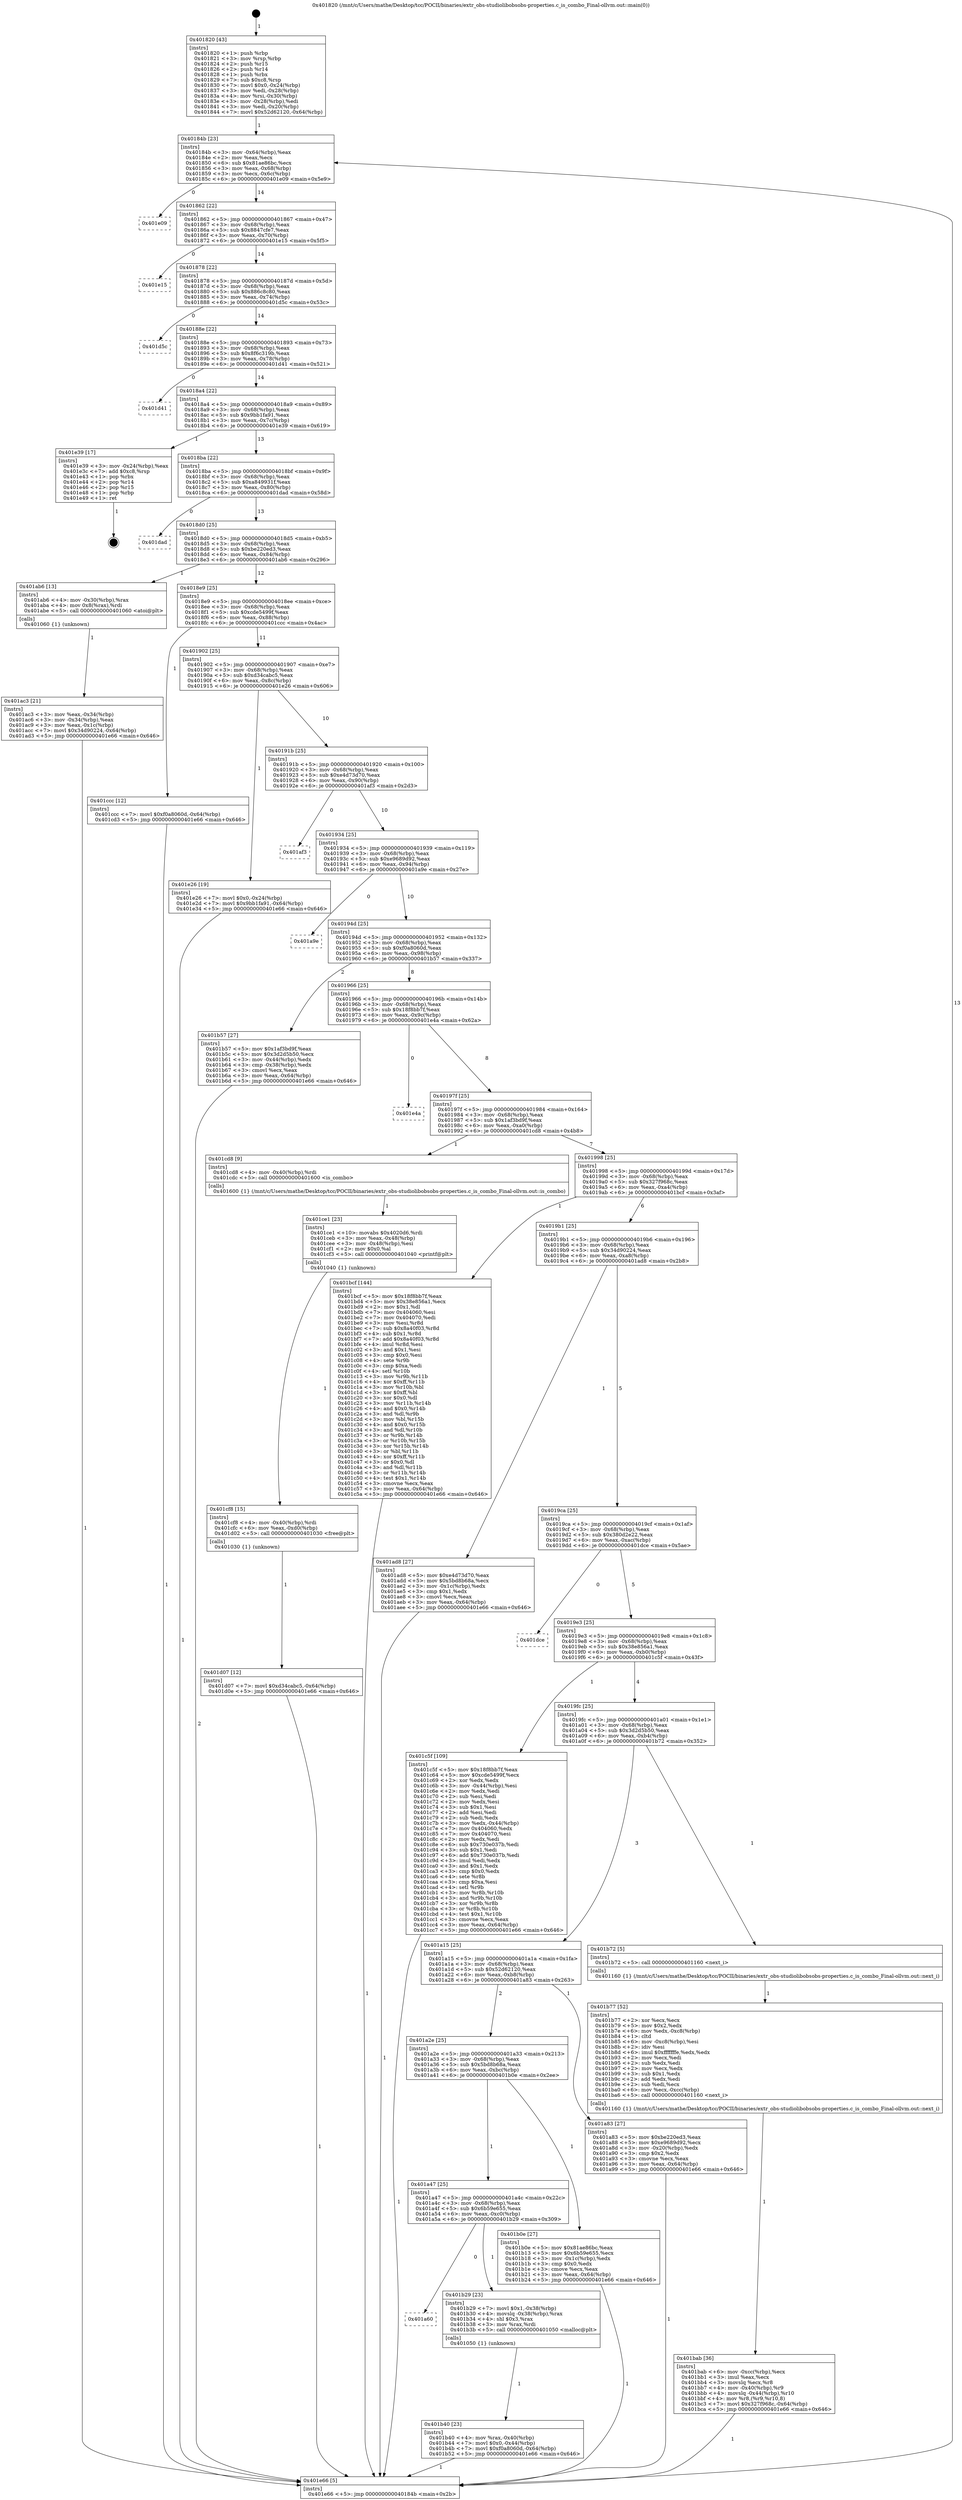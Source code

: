 digraph "0x401820" {
  label = "0x401820 (/mnt/c/Users/mathe/Desktop/tcc/POCII/binaries/extr_obs-studiolibobsobs-properties.c_is_combo_Final-ollvm.out::main(0))"
  labelloc = "t"
  node[shape=record]

  Entry [label="",width=0.3,height=0.3,shape=circle,fillcolor=black,style=filled]
  "0x40184b" [label="{
     0x40184b [23]\l
     | [instrs]\l
     &nbsp;&nbsp;0x40184b \<+3\>: mov -0x64(%rbp),%eax\l
     &nbsp;&nbsp;0x40184e \<+2\>: mov %eax,%ecx\l
     &nbsp;&nbsp;0x401850 \<+6\>: sub $0x81ae86bc,%ecx\l
     &nbsp;&nbsp;0x401856 \<+3\>: mov %eax,-0x68(%rbp)\l
     &nbsp;&nbsp;0x401859 \<+3\>: mov %ecx,-0x6c(%rbp)\l
     &nbsp;&nbsp;0x40185c \<+6\>: je 0000000000401e09 \<main+0x5e9\>\l
  }"]
  "0x401e09" [label="{
     0x401e09\l
  }", style=dashed]
  "0x401862" [label="{
     0x401862 [22]\l
     | [instrs]\l
     &nbsp;&nbsp;0x401862 \<+5\>: jmp 0000000000401867 \<main+0x47\>\l
     &nbsp;&nbsp;0x401867 \<+3\>: mov -0x68(%rbp),%eax\l
     &nbsp;&nbsp;0x40186a \<+5\>: sub $0x8847cfe7,%eax\l
     &nbsp;&nbsp;0x40186f \<+3\>: mov %eax,-0x70(%rbp)\l
     &nbsp;&nbsp;0x401872 \<+6\>: je 0000000000401e15 \<main+0x5f5\>\l
  }"]
  Exit [label="",width=0.3,height=0.3,shape=circle,fillcolor=black,style=filled,peripheries=2]
  "0x401e15" [label="{
     0x401e15\l
  }", style=dashed]
  "0x401878" [label="{
     0x401878 [22]\l
     | [instrs]\l
     &nbsp;&nbsp;0x401878 \<+5\>: jmp 000000000040187d \<main+0x5d\>\l
     &nbsp;&nbsp;0x40187d \<+3\>: mov -0x68(%rbp),%eax\l
     &nbsp;&nbsp;0x401880 \<+5\>: sub $0x886c8c80,%eax\l
     &nbsp;&nbsp;0x401885 \<+3\>: mov %eax,-0x74(%rbp)\l
     &nbsp;&nbsp;0x401888 \<+6\>: je 0000000000401d5c \<main+0x53c\>\l
  }"]
  "0x401d07" [label="{
     0x401d07 [12]\l
     | [instrs]\l
     &nbsp;&nbsp;0x401d07 \<+7\>: movl $0xd34cabc5,-0x64(%rbp)\l
     &nbsp;&nbsp;0x401d0e \<+5\>: jmp 0000000000401e66 \<main+0x646\>\l
  }"]
  "0x401d5c" [label="{
     0x401d5c\l
  }", style=dashed]
  "0x40188e" [label="{
     0x40188e [22]\l
     | [instrs]\l
     &nbsp;&nbsp;0x40188e \<+5\>: jmp 0000000000401893 \<main+0x73\>\l
     &nbsp;&nbsp;0x401893 \<+3\>: mov -0x68(%rbp),%eax\l
     &nbsp;&nbsp;0x401896 \<+5\>: sub $0x8f6c319b,%eax\l
     &nbsp;&nbsp;0x40189b \<+3\>: mov %eax,-0x78(%rbp)\l
     &nbsp;&nbsp;0x40189e \<+6\>: je 0000000000401d41 \<main+0x521\>\l
  }"]
  "0x401cf8" [label="{
     0x401cf8 [15]\l
     | [instrs]\l
     &nbsp;&nbsp;0x401cf8 \<+4\>: mov -0x40(%rbp),%rdi\l
     &nbsp;&nbsp;0x401cfc \<+6\>: mov %eax,-0xd0(%rbp)\l
     &nbsp;&nbsp;0x401d02 \<+5\>: call 0000000000401030 \<free@plt\>\l
     | [calls]\l
     &nbsp;&nbsp;0x401030 \{1\} (unknown)\l
  }"]
  "0x401d41" [label="{
     0x401d41\l
  }", style=dashed]
  "0x4018a4" [label="{
     0x4018a4 [22]\l
     | [instrs]\l
     &nbsp;&nbsp;0x4018a4 \<+5\>: jmp 00000000004018a9 \<main+0x89\>\l
     &nbsp;&nbsp;0x4018a9 \<+3\>: mov -0x68(%rbp),%eax\l
     &nbsp;&nbsp;0x4018ac \<+5\>: sub $0x9bb1fa91,%eax\l
     &nbsp;&nbsp;0x4018b1 \<+3\>: mov %eax,-0x7c(%rbp)\l
     &nbsp;&nbsp;0x4018b4 \<+6\>: je 0000000000401e39 \<main+0x619\>\l
  }"]
  "0x401ce1" [label="{
     0x401ce1 [23]\l
     | [instrs]\l
     &nbsp;&nbsp;0x401ce1 \<+10\>: movabs $0x4020d6,%rdi\l
     &nbsp;&nbsp;0x401ceb \<+3\>: mov %eax,-0x48(%rbp)\l
     &nbsp;&nbsp;0x401cee \<+3\>: mov -0x48(%rbp),%esi\l
     &nbsp;&nbsp;0x401cf1 \<+2\>: mov $0x0,%al\l
     &nbsp;&nbsp;0x401cf3 \<+5\>: call 0000000000401040 \<printf@plt\>\l
     | [calls]\l
     &nbsp;&nbsp;0x401040 \{1\} (unknown)\l
  }"]
  "0x401e39" [label="{
     0x401e39 [17]\l
     | [instrs]\l
     &nbsp;&nbsp;0x401e39 \<+3\>: mov -0x24(%rbp),%eax\l
     &nbsp;&nbsp;0x401e3c \<+7\>: add $0xc8,%rsp\l
     &nbsp;&nbsp;0x401e43 \<+1\>: pop %rbx\l
     &nbsp;&nbsp;0x401e44 \<+2\>: pop %r14\l
     &nbsp;&nbsp;0x401e46 \<+2\>: pop %r15\l
     &nbsp;&nbsp;0x401e48 \<+1\>: pop %rbp\l
     &nbsp;&nbsp;0x401e49 \<+1\>: ret\l
  }"]
  "0x4018ba" [label="{
     0x4018ba [22]\l
     | [instrs]\l
     &nbsp;&nbsp;0x4018ba \<+5\>: jmp 00000000004018bf \<main+0x9f\>\l
     &nbsp;&nbsp;0x4018bf \<+3\>: mov -0x68(%rbp),%eax\l
     &nbsp;&nbsp;0x4018c2 \<+5\>: sub $0xa849931f,%eax\l
     &nbsp;&nbsp;0x4018c7 \<+3\>: mov %eax,-0x80(%rbp)\l
     &nbsp;&nbsp;0x4018ca \<+6\>: je 0000000000401dad \<main+0x58d\>\l
  }"]
  "0x401bab" [label="{
     0x401bab [36]\l
     | [instrs]\l
     &nbsp;&nbsp;0x401bab \<+6\>: mov -0xcc(%rbp),%ecx\l
     &nbsp;&nbsp;0x401bb1 \<+3\>: imul %eax,%ecx\l
     &nbsp;&nbsp;0x401bb4 \<+3\>: movslq %ecx,%r8\l
     &nbsp;&nbsp;0x401bb7 \<+4\>: mov -0x40(%rbp),%r9\l
     &nbsp;&nbsp;0x401bbb \<+4\>: movslq -0x44(%rbp),%r10\l
     &nbsp;&nbsp;0x401bbf \<+4\>: mov %r8,(%r9,%r10,8)\l
     &nbsp;&nbsp;0x401bc3 \<+7\>: movl $0x327f968c,-0x64(%rbp)\l
     &nbsp;&nbsp;0x401bca \<+5\>: jmp 0000000000401e66 \<main+0x646\>\l
  }"]
  "0x401dad" [label="{
     0x401dad\l
  }", style=dashed]
  "0x4018d0" [label="{
     0x4018d0 [25]\l
     | [instrs]\l
     &nbsp;&nbsp;0x4018d0 \<+5\>: jmp 00000000004018d5 \<main+0xb5\>\l
     &nbsp;&nbsp;0x4018d5 \<+3\>: mov -0x68(%rbp),%eax\l
     &nbsp;&nbsp;0x4018d8 \<+5\>: sub $0xbe220ed3,%eax\l
     &nbsp;&nbsp;0x4018dd \<+6\>: mov %eax,-0x84(%rbp)\l
     &nbsp;&nbsp;0x4018e3 \<+6\>: je 0000000000401ab6 \<main+0x296\>\l
  }"]
  "0x401b77" [label="{
     0x401b77 [52]\l
     | [instrs]\l
     &nbsp;&nbsp;0x401b77 \<+2\>: xor %ecx,%ecx\l
     &nbsp;&nbsp;0x401b79 \<+5\>: mov $0x2,%edx\l
     &nbsp;&nbsp;0x401b7e \<+6\>: mov %edx,-0xc8(%rbp)\l
     &nbsp;&nbsp;0x401b84 \<+1\>: cltd\l
     &nbsp;&nbsp;0x401b85 \<+6\>: mov -0xc8(%rbp),%esi\l
     &nbsp;&nbsp;0x401b8b \<+2\>: idiv %esi\l
     &nbsp;&nbsp;0x401b8d \<+6\>: imul $0xfffffffe,%edx,%edx\l
     &nbsp;&nbsp;0x401b93 \<+2\>: mov %ecx,%edi\l
     &nbsp;&nbsp;0x401b95 \<+2\>: sub %edx,%edi\l
     &nbsp;&nbsp;0x401b97 \<+2\>: mov %ecx,%edx\l
     &nbsp;&nbsp;0x401b99 \<+3\>: sub $0x1,%edx\l
     &nbsp;&nbsp;0x401b9c \<+2\>: add %edx,%edi\l
     &nbsp;&nbsp;0x401b9e \<+2\>: sub %edi,%ecx\l
     &nbsp;&nbsp;0x401ba0 \<+6\>: mov %ecx,-0xcc(%rbp)\l
     &nbsp;&nbsp;0x401ba6 \<+5\>: call 0000000000401160 \<next_i\>\l
     | [calls]\l
     &nbsp;&nbsp;0x401160 \{1\} (/mnt/c/Users/mathe/Desktop/tcc/POCII/binaries/extr_obs-studiolibobsobs-properties.c_is_combo_Final-ollvm.out::next_i)\l
  }"]
  "0x401ab6" [label="{
     0x401ab6 [13]\l
     | [instrs]\l
     &nbsp;&nbsp;0x401ab6 \<+4\>: mov -0x30(%rbp),%rax\l
     &nbsp;&nbsp;0x401aba \<+4\>: mov 0x8(%rax),%rdi\l
     &nbsp;&nbsp;0x401abe \<+5\>: call 0000000000401060 \<atoi@plt\>\l
     | [calls]\l
     &nbsp;&nbsp;0x401060 \{1\} (unknown)\l
  }"]
  "0x4018e9" [label="{
     0x4018e9 [25]\l
     | [instrs]\l
     &nbsp;&nbsp;0x4018e9 \<+5\>: jmp 00000000004018ee \<main+0xce\>\l
     &nbsp;&nbsp;0x4018ee \<+3\>: mov -0x68(%rbp),%eax\l
     &nbsp;&nbsp;0x4018f1 \<+5\>: sub $0xcde5499f,%eax\l
     &nbsp;&nbsp;0x4018f6 \<+6\>: mov %eax,-0x88(%rbp)\l
     &nbsp;&nbsp;0x4018fc \<+6\>: je 0000000000401ccc \<main+0x4ac\>\l
  }"]
  "0x401b40" [label="{
     0x401b40 [23]\l
     | [instrs]\l
     &nbsp;&nbsp;0x401b40 \<+4\>: mov %rax,-0x40(%rbp)\l
     &nbsp;&nbsp;0x401b44 \<+7\>: movl $0x0,-0x44(%rbp)\l
     &nbsp;&nbsp;0x401b4b \<+7\>: movl $0xf0a8060d,-0x64(%rbp)\l
     &nbsp;&nbsp;0x401b52 \<+5\>: jmp 0000000000401e66 \<main+0x646\>\l
  }"]
  "0x401ccc" [label="{
     0x401ccc [12]\l
     | [instrs]\l
     &nbsp;&nbsp;0x401ccc \<+7\>: movl $0xf0a8060d,-0x64(%rbp)\l
     &nbsp;&nbsp;0x401cd3 \<+5\>: jmp 0000000000401e66 \<main+0x646\>\l
  }"]
  "0x401902" [label="{
     0x401902 [25]\l
     | [instrs]\l
     &nbsp;&nbsp;0x401902 \<+5\>: jmp 0000000000401907 \<main+0xe7\>\l
     &nbsp;&nbsp;0x401907 \<+3\>: mov -0x68(%rbp),%eax\l
     &nbsp;&nbsp;0x40190a \<+5\>: sub $0xd34cabc5,%eax\l
     &nbsp;&nbsp;0x40190f \<+6\>: mov %eax,-0x8c(%rbp)\l
     &nbsp;&nbsp;0x401915 \<+6\>: je 0000000000401e26 \<main+0x606\>\l
  }"]
  "0x401a60" [label="{
     0x401a60\l
  }", style=dashed]
  "0x401e26" [label="{
     0x401e26 [19]\l
     | [instrs]\l
     &nbsp;&nbsp;0x401e26 \<+7\>: movl $0x0,-0x24(%rbp)\l
     &nbsp;&nbsp;0x401e2d \<+7\>: movl $0x9bb1fa91,-0x64(%rbp)\l
     &nbsp;&nbsp;0x401e34 \<+5\>: jmp 0000000000401e66 \<main+0x646\>\l
  }"]
  "0x40191b" [label="{
     0x40191b [25]\l
     | [instrs]\l
     &nbsp;&nbsp;0x40191b \<+5\>: jmp 0000000000401920 \<main+0x100\>\l
     &nbsp;&nbsp;0x401920 \<+3\>: mov -0x68(%rbp),%eax\l
     &nbsp;&nbsp;0x401923 \<+5\>: sub $0xe4d73d70,%eax\l
     &nbsp;&nbsp;0x401928 \<+6\>: mov %eax,-0x90(%rbp)\l
     &nbsp;&nbsp;0x40192e \<+6\>: je 0000000000401af3 \<main+0x2d3\>\l
  }"]
  "0x401b29" [label="{
     0x401b29 [23]\l
     | [instrs]\l
     &nbsp;&nbsp;0x401b29 \<+7\>: movl $0x1,-0x38(%rbp)\l
     &nbsp;&nbsp;0x401b30 \<+4\>: movslq -0x38(%rbp),%rax\l
     &nbsp;&nbsp;0x401b34 \<+4\>: shl $0x3,%rax\l
     &nbsp;&nbsp;0x401b38 \<+3\>: mov %rax,%rdi\l
     &nbsp;&nbsp;0x401b3b \<+5\>: call 0000000000401050 \<malloc@plt\>\l
     | [calls]\l
     &nbsp;&nbsp;0x401050 \{1\} (unknown)\l
  }"]
  "0x401af3" [label="{
     0x401af3\l
  }", style=dashed]
  "0x401934" [label="{
     0x401934 [25]\l
     | [instrs]\l
     &nbsp;&nbsp;0x401934 \<+5\>: jmp 0000000000401939 \<main+0x119\>\l
     &nbsp;&nbsp;0x401939 \<+3\>: mov -0x68(%rbp),%eax\l
     &nbsp;&nbsp;0x40193c \<+5\>: sub $0xe9689d92,%eax\l
     &nbsp;&nbsp;0x401941 \<+6\>: mov %eax,-0x94(%rbp)\l
     &nbsp;&nbsp;0x401947 \<+6\>: je 0000000000401a9e \<main+0x27e\>\l
  }"]
  "0x401a47" [label="{
     0x401a47 [25]\l
     | [instrs]\l
     &nbsp;&nbsp;0x401a47 \<+5\>: jmp 0000000000401a4c \<main+0x22c\>\l
     &nbsp;&nbsp;0x401a4c \<+3\>: mov -0x68(%rbp),%eax\l
     &nbsp;&nbsp;0x401a4f \<+5\>: sub $0x6b59e655,%eax\l
     &nbsp;&nbsp;0x401a54 \<+6\>: mov %eax,-0xc0(%rbp)\l
     &nbsp;&nbsp;0x401a5a \<+6\>: je 0000000000401b29 \<main+0x309\>\l
  }"]
  "0x401a9e" [label="{
     0x401a9e\l
  }", style=dashed]
  "0x40194d" [label="{
     0x40194d [25]\l
     | [instrs]\l
     &nbsp;&nbsp;0x40194d \<+5\>: jmp 0000000000401952 \<main+0x132\>\l
     &nbsp;&nbsp;0x401952 \<+3\>: mov -0x68(%rbp),%eax\l
     &nbsp;&nbsp;0x401955 \<+5\>: sub $0xf0a8060d,%eax\l
     &nbsp;&nbsp;0x40195a \<+6\>: mov %eax,-0x98(%rbp)\l
     &nbsp;&nbsp;0x401960 \<+6\>: je 0000000000401b57 \<main+0x337\>\l
  }"]
  "0x401b0e" [label="{
     0x401b0e [27]\l
     | [instrs]\l
     &nbsp;&nbsp;0x401b0e \<+5\>: mov $0x81ae86bc,%eax\l
     &nbsp;&nbsp;0x401b13 \<+5\>: mov $0x6b59e655,%ecx\l
     &nbsp;&nbsp;0x401b18 \<+3\>: mov -0x1c(%rbp),%edx\l
     &nbsp;&nbsp;0x401b1b \<+3\>: cmp $0x0,%edx\l
     &nbsp;&nbsp;0x401b1e \<+3\>: cmove %ecx,%eax\l
     &nbsp;&nbsp;0x401b21 \<+3\>: mov %eax,-0x64(%rbp)\l
     &nbsp;&nbsp;0x401b24 \<+5\>: jmp 0000000000401e66 \<main+0x646\>\l
  }"]
  "0x401b57" [label="{
     0x401b57 [27]\l
     | [instrs]\l
     &nbsp;&nbsp;0x401b57 \<+5\>: mov $0x1af3bd9f,%eax\l
     &nbsp;&nbsp;0x401b5c \<+5\>: mov $0x3d2d5b50,%ecx\l
     &nbsp;&nbsp;0x401b61 \<+3\>: mov -0x44(%rbp),%edx\l
     &nbsp;&nbsp;0x401b64 \<+3\>: cmp -0x38(%rbp),%edx\l
     &nbsp;&nbsp;0x401b67 \<+3\>: cmovl %ecx,%eax\l
     &nbsp;&nbsp;0x401b6a \<+3\>: mov %eax,-0x64(%rbp)\l
     &nbsp;&nbsp;0x401b6d \<+5\>: jmp 0000000000401e66 \<main+0x646\>\l
  }"]
  "0x401966" [label="{
     0x401966 [25]\l
     | [instrs]\l
     &nbsp;&nbsp;0x401966 \<+5\>: jmp 000000000040196b \<main+0x14b\>\l
     &nbsp;&nbsp;0x40196b \<+3\>: mov -0x68(%rbp),%eax\l
     &nbsp;&nbsp;0x40196e \<+5\>: sub $0x18f8bb7f,%eax\l
     &nbsp;&nbsp;0x401973 \<+6\>: mov %eax,-0x9c(%rbp)\l
     &nbsp;&nbsp;0x401979 \<+6\>: je 0000000000401e4a \<main+0x62a\>\l
  }"]
  "0x401ac3" [label="{
     0x401ac3 [21]\l
     | [instrs]\l
     &nbsp;&nbsp;0x401ac3 \<+3\>: mov %eax,-0x34(%rbp)\l
     &nbsp;&nbsp;0x401ac6 \<+3\>: mov -0x34(%rbp),%eax\l
     &nbsp;&nbsp;0x401ac9 \<+3\>: mov %eax,-0x1c(%rbp)\l
     &nbsp;&nbsp;0x401acc \<+7\>: movl $0x34d90224,-0x64(%rbp)\l
     &nbsp;&nbsp;0x401ad3 \<+5\>: jmp 0000000000401e66 \<main+0x646\>\l
  }"]
  "0x401e4a" [label="{
     0x401e4a\l
  }", style=dashed]
  "0x40197f" [label="{
     0x40197f [25]\l
     | [instrs]\l
     &nbsp;&nbsp;0x40197f \<+5\>: jmp 0000000000401984 \<main+0x164\>\l
     &nbsp;&nbsp;0x401984 \<+3\>: mov -0x68(%rbp),%eax\l
     &nbsp;&nbsp;0x401987 \<+5\>: sub $0x1af3bd9f,%eax\l
     &nbsp;&nbsp;0x40198c \<+6\>: mov %eax,-0xa0(%rbp)\l
     &nbsp;&nbsp;0x401992 \<+6\>: je 0000000000401cd8 \<main+0x4b8\>\l
  }"]
  "0x401820" [label="{
     0x401820 [43]\l
     | [instrs]\l
     &nbsp;&nbsp;0x401820 \<+1\>: push %rbp\l
     &nbsp;&nbsp;0x401821 \<+3\>: mov %rsp,%rbp\l
     &nbsp;&nbsp;0x401824 \<+2\>: push %r15\l
     &nbsp;&nbsp;0x401826 \<+2\>: push %r14\l
     &nbsp;&nbsp;0x401828 \<+1\>: push %rbx\l
     &nbsp;&nbsp;0x401829 \<+7\>: sub $0xc8,%rsp\l
     &nbsp;&nbsp;0x401830 \<+7\>: movl $0x0,-0x24(%rbp)\l
     &nbsp;&nbsp;0x401837 \<+3\>: mov %edi,-0x28(%rbp)\l
     &nbsp;&nbsp;0x40183a \<+4\>: mov %rsi,-0x30(%rbp)\l
     &nbsp;&nbsp;0x40183e \<+3\>: mov -0x28(%rbp),%edi\l
     &nbsp;&nbsp;0x401841 \<+3\>: mov %edi,-0x20(%rbp)\l
     &nbsp;&nbsp;0x401844 \<+7\>: movl $0x52d62120,-0x64(%rbp)\l
  }"]
  "0x401cd8" [label="{
     0x401cd8 [9]\l
     | [instrs]\l
     &nbsp;&nbsp;0x401cd8 \<+4\>: mov -0x40(%rbp),%rdi\l
     &nbsp;&nbsp;0x401cdc \<+5\>: call 0000000000401600 \<is_combo\>\l
     | [calls]\l
     &nbsp;&nbsp;0x401600 \{1\} (/mnt/c/Users/mathe/Desktop/tcc/POCII/binaries/extr_obs-studiolibobsobs-properties.c_is_combo_Final-ollvm.out::is_combo)\l
  }"]
  "0x401998" [label="{
     0x401998 [25]\l
     | [instrs]\l
     &nbsp;&nbsp;0x401998 \<+5\>: jmp 000000000040199d \<main+0x17d\>\l
     &nbsp;&nbsp;0x40199d \<+3\>: mov -0x68(%rbp),%eax\l
     &nbsp;&nbsp;0x4019a0 \<+5\>: sub $0x327f968c,%eax\l
     &nbsp;&nbsp;0x4019a5 \<+6\>: mov %eax,-0xa4(%rbp)\l
     &nbsp;&nbsp;0x4019ab \<+6\>: je 0000000000401bcf \<main+0x3af\>\l
  }"]
  "0x401e66" [label="{
     0x401e66 [5]\l
     | [instrs]\l
     &nbsp;&nbsp;0x401e66 \<+5\>: jmp 000000000040184b \<main+0x2b\>\l
  }"]
  "0x401bcf" [label="{
     0x401bcf [144]\l
     | [instrs]\l
     &nbsp;&nbsp;0x401bcf \<+5\>: mov $0x18f8bb7f,%eax\l
     &nbsp;&nbsp;0x401bd4 \<+5\>: mov $0x38e856a1,%ecx\l
     &nbsp;&nbsp;0x401bd9 \<+2\>: mov $0x1,%dl\l
     &nbsp;&nbsp;0x401bdb \<+7\>: mov 0x404060,%esi\l
     &nbsp;&nbsp;0x401be2 \<+7\>: mov 0x404070,%edi\l
     &nbsp;&nbsp;0x401be9 \<+3\>: mov %esi,%r8d\l
     &nbsp;&nbsp;0x401bec \<+7\>: sub $0x8a40f03,%r8d\l
     &nbsp;&nbsp;0x401bf3 \<+4\>: sub $0x1,%r8d\l
     &nbsp;&nbsp;0x401bf7 \<+7\>: add $0x8a40f03,%r8d\l
     &nbsp;&nbsp;0x401bfe \<+4\>: imul %r8d,%esi\l
     &nbsp;&nbsp;0x401c02 \<+3\>: and $0x1,%esi\l
     &nbsp;&nbsp;0x401c05 \<+3\>: cmp $0x0,%esi\l
     &nbsp;&nbsp;0x401c08 \<+4\>: sete %r9b\l
     &nbsp;&nbsp;0x401c0c \<+3\>: cmp $0xa,%edi\l
     &nbsp;&nbsp;0x401c0f \<+4\>: setl %r10b\l
     &nbsp;&nbsp;0x401c13 \<+3\>: mov %r9b,%r11b\l
     &nbsp;&nbsp;0x401c16 \<+4\>: xor $0xff,%r11b\l
     &nbsp;&nbsp;0x401c1a \<+3\>: mov %r10b,%bl\l
     &nbsp;&nbsp;0x401c1d \<+3\>: xor $0xff,%bl\l
     &nbsp;&nbsp;0x401c20 \<+3\>: xor $0x0,%dl\l
     &nbsp;&nbsp;0x401c23 \<+3\>: mov %r11b,%r14b\l
     &nbsp;&nbsp;0x401c26 \<+4\>: and $0x0,%r14b\l
     &nbsp;&nbsp;0x401c2a \<+3\>: and %dl,%r9b\l
     &nbsp;&nbsp;0x401c2d \<+3\>: mov %bl,%r15b\l
     &nbsp;&nbsp;0x401c30 \<+4\>: and $0x0,%r15b\l
     &nbsp;&nbsp;0x401c34 \<+3\>: and %dl,%r10b\l
     &nbsp;&nbsp;0x401c37 \<+3\>: or %r9b,%r14b\l
     &nbsp;&nbsp;0x401c3a \<+3\>: or %r10b,%r15b\l
     &nbsp;&nbsp;0x401c3d \<+3\>: xor %r15b,%r14b\l
     &nbsp;&nbsp;0x401c40 \<+3\>: or %bl,%r11b\l
     &nbsp;&nbsp;0x401c43 \<+4\>: xor $0xff,%r11b\l
     &nbsp;&nbsp;0x401c47 \<+3\>: or $0x0,%dl\l
     &nbsp;&nbsp;0x401c4a \<+3\>: and %dl,%r11b\l
     &nbsp;&nbsp;0x401c4d \<+3\>: or %r11b,%r14b\l
     &nbsp;&nbsp;0x401c50 \<+4\>: test $0x1,%r14b\l
     &nbsp;&nbsp;0x401c54 \<+3\>: cmovne %ecx,%eax\l
     &nbsp;&nbsp;0x401c57 \<+3\>: mov %eax,-0x64(%rbp)\l
     &nbsp;&nbsp;0x401c5a \<+5\>: jmp 0000000000401e66 \<main+0x646\>\l
  }"]
  "0x4019b1" [label="{
     0x4019b1 [25]\l
     | [instrs]\l
     &nbsp;&nbsp;0x4019b1 \<+5\>: jmp 00000000004019b6 \<main+0x196\>\l
     &nbsp;&nbsp;0x4019b6 \<+3\>: mov -0x68(%rbp),%eax\l
     &nbsp;&nbsp;0x4019b9 \<+5\>: sub $0x34d90224,%eax\l
     &nbsp;&nbsp;0x4019be \<+6\>: mov %eax,-0xa8(%rbp)\l
     &nbsp;&nbsp;0x4019c4 \<+6\>: je 0000000000401ad8 \<main+0x2b8\>\l
  }"]
  "0x401a2e" [label="{
     0x401a2e [25]\l
     | [instrs]\l
     &nbsp;&nbsp;0x401a2e \<+5\>: jmp 0000000000401a33 \<main+0x213\>\l
     &nbsp;&nbsp;0x401a33 \<+3\>: mov -0x68(%rbp),%eax\l
     &nbsp;&nbsp;0x401a36 \<+5\>: sub $0x5bd8b68a,%eax\l
     &nbsp;&nbsp;0x401a3b \<+6\>: mov %eax,-0xbc(%rbp)\l
     &nbsp;&nbsp;0x401a41 \<+6\>: je 0000000000401b0e \<main+0x2ee\>\l
  }"]
  "0x401ad8" [label="{
     0x401ad8 [27]\l
     | [instrs]\l
     &nbsp;&nbsp;0x401ad8 \<+5\>: mov $0xe4d73d70,%eax\l
     &nbsp;&nbsp;0x401add \<+5\>: mov $0x5bd8b68a,%ecx\l
     &nbsp;&nbsp;0x401ae2 \<+3\>: mov -0x1c(%rbp),%edx\l
     &nbsp;&nbsp;0x401ae5 \<+3\>: cmp $0x1,%edx\l
     &nbsp;&nbsp;0x401ae8 \<+3\>: cmovl %ecx,%eax\l
     &nbsp;&nbsp;0x401aeb \<+3\>: mov %eax,-0x64(%rbp)\l
     &nbsp;&nbsp;0x401aee \<+5\>: jmp 0000000000401e66 \<main+0x646\>\l
  }"]
  "0x4019ca" [label="{
     0x4019ca [25]\l
     | [instrs]\l
     &nbsp;&nbsp;0x4019ca \<+5\>: jmp 00000000004019cf \<main+0x1af\>\l
     &nbsp;&nbsp;0x4019cf \<+3\>: mov -0x68(%rbp),%eax\l
     &nbsp;&nbsp;0x4019d2 \<+5\>: sub $0x380d2e22,%eax\l
     &nbsp;&nbsp;0x4019d7 \<+6\>: mov %eax,-0xac(%rbp)\l
     &nbsp;&nbsp;0x4019dd \<+6\>: je 0000000000401dce \<main+0x5ae\>\l
  }"]
  "0x401a83" [label="{
     0x401a83 [27]\l
     | [instrs]\l
     &nbsp;&nbsp;0x401a83 \<+5\>: mov $0xbe220ed3,%eax\l
     &nbsp;&nbsp;0x401a88 \<+5\>: mov $0xe9689d92,%ecx\l
     &nbsp;&nbsp;0x401a8d \<+3\>: mov -0x20(%rbp),%edx\l
     &nbsp;&nbsp;0x401a90 \<+3\>: cmp $0x2,%edx\l
     &nbsp;&nbsp;0x401a93 \<+3\>: cmovne %ecx,%eax\l
     &nbsp;&nbsp;0x401a96 \<+3\>: mov %eax,-0x64(%rbp)\l
     &nbsp;&nbsp;0x401a99 \<+5\>: jmp 0000000000401e66 \<main+0x646\>\l
  }"]
  "0x401dce" [label="{
     0x401dce\l
  }", style=dashed]
  "0x4019e3" [label="{
     0x4019e3 [25]\l
     | [instrs]\l
     &nbsp;&nbsp;0x4019e3 \<+5\>: jmp 00000000004019e8 \<main+0x1c8\>\l
     &nbsp;&nbsp;0x4019e8 \<+3\>: mov -0x68(%rbp),%eax\l
     &nbsp;&nbsp;0x4019eb \<+5\>: sub $0x38e856a1,%eax\l
     &nbsp;&nbsp;0x4019f0 \<+6\>: mov %eax,-0xb0(%rbp)\l
     &nbsp;&nbsp;0x4019f6 \<+6\>: je 0000000000401c5f \<main+0x43f\>\l
  }"]
  "0x401a15" [label="{
     0x401a15 [25]\l
     | [instrs]\l
     &nbsp;&nbsp;0x401a15 \<+5\>: jmp 0000000000401a1a \<main+0x1fa\>\l
     &nbsp;&nbsp;0x401a1a \<+3\>: mov -0x68(%rbp),%eax\l
     &nbsp;&nbsp;0x401a1d \<+5\>: sub $0x52d62120,%eax\l
     &nbsp;&nbsp;0x401a22 \<+6\>: mov %eax,-0xb8(%rbp)\l
     &nbsp;&nbsp;0x401a28 \<+6\>: je 0000000000401a83 \<main+0x263\>\l
  }"]
  "0x401c5f" [label="{
     0x401c5f [109]\l
     | [instrs]\l
     &nbsp;&nbsp;0x401c5f \<+5\>: mov $0x18f8bb7f,%eax\l
     &nbsp;&nbsp;0x401c64 \<+5\>: mov $0xcde5499f,%ecx\l
     &nbsp;&nbsp;0x401c69 \<+2\>: xor %edx,%edx\l
     &nbsp;&nbsp;0x401c6b \<+3\>: mov -0x44(%rbp),%esi\l
     &nbsp;&nbsp;0x401c6e \<+2\>: mov %edx,%edi\l
     &nbsp;&nbsp;0x401c70 \<+2\>: sub %esi,%edi\l
     &nbsp;&nbsp;0x401c72 \<+2\>: mov %edx,%esi\l
     &nbsp;&nbsp;0x401c74 \<+3\>: sub $0x1,%esi\l
     &nbsp;&nbsp;0x401c77 \<+2\>: add %esi,%edi\l
     &nbsp;&nbsp;0x401c79 \<+2\>: sub %edi,%edx\l
     &nbsp;&nbsp;0x401c7b \<+3\>: mov %edx,-0x44(%rbp)\l
     &nbsp;&nbsp;0x401c7e \<+7\>: mov 0x404060,%edx\l
     &nbsp;&nbsp;0x401c85 \<+7\>: mov 0x404070,%esi\l
     &nbsp;&nbsp;0x401c8c \<+2\>: mov %edx,%edi\l
     &nbsp;&nbsp;0x401c8e \<+6\>: sub $0x730e037b,%edi\l
     &nbsp;&nbsp;0x401c94 \<+3\>: sub $0x1,%edi\l
     &nbsp;&nbsp;0x401c97 \<+6\>: add $0x730e037b,%edi\l
     &nbsp;&nbsp;0x401c9d \<+3\>: imul %edi,%edx\l
     &nbsp;&nbsp;0x401ca0 \<+3\>: and $0x1,%edx\l
     &nbsp;&nbsp;0x401ca3 \<+3\>: cmp $0x0,%edx\l
     &nbsp;&nbsp;0x401ca6 \<+4\>: sete %r8b\l
     &nbsp;&nbsp;0x401caa \<+3\>: cmp $0xa,%esi\l
     &nbsp;&nbsp;0x401cad \<+4\>: setl %r9b\l
     &nbsp;&nbsp;0x401cb1 \<+3\>: mov %r8b,%r10b\l
     &nbsp;&nbsp;0x401cb4 \<+3\>: and %r9b,%r10b\l
     &nbsp;&nbsp;0x401cb7 \<+3\>: xor %r9b,%r8b\l
     &nbsp;&nbsp;0x401cba \<+3\>: or %r8b,%r10b\l
     &nbsp;&nbsp;0x401cbd \<+4\>: test $0x1,%r10b\l
     &nbsp;&nbsp;0x401cc1 \<+3\>: cmovne %ecx,%eax\l
     &nbsp;&nbsp;0x401cc4 \<+3\>: mov %eax,-0x64(%rbp)\l
     &nbsp;&nbsp;0x401cc7 \<+5\>: jmp 0000000000401e66 \<main+0x646\>\l
  }"]
  "0x4019fc" [label="{
     0x4019fc [25]\l
     | [instrs]\l
     &nbsp;&nbsp;0x4019fc \<+5\>: jmp 0000000000401a01 \<main+0x1e1\>\l
     &nbsp;&nbsp;0x401a01 \<+3\>: mov -0x68(%rbp),%eax\l
     &nbsp;&nbsp;0x401a04 \<+5\>: sub $0x3d2d5b50,%eax\l
     &nbsp;&nbsp;0x401a09 \<+6\>: mov %eax,-0xb4(%rbp)\l
     &nbsp;&nbsp;0x401a0f \<+6\>: je 0000000000401b72 \<main+0x352\>\l
  }"]
  "0x401b72" [label="{
     0x401b72 [5]\l
     | [instrs]\l
     &nbsp;&nbsp;0x401b72 \<+5\>: call 0000000000401160 \<next_i\>\l
     | [calls]\l
     &nbsp;&nbsp;0x401160 \{1\} (/mnt/c/Users/mathe/Desktop/tcc/POCII/binaries/extr_obs-studiolibobsobs-properties.c_is_combo_Final-ollvm.out::next_i)\l
  }"]
  Entry -> "0x401820" [label=" 1"]
  "0x40184b" -> "0x401e09" [label=" 0"]
  "0x40184b" -> "0x401862" [label=" 14"]
  "0x401e39" -> Exit [label=" 1"]
  "0x401862" -> "0x401e15" [label=" 0"]
  "0x401862" -> "0x401878" [label=" 14"]
  "0x401e26" -> "0x401e66" [label=" 1"]
  "0x401878" -> "0x401d5c" [label=" 0"]
  "0x401878" -> "0x40188e" [label=" 14"]
  "0x401d07" -> "0x401e66" [label=" 1"]
  "0x40188e" -> "0x401d41" [label=" 0"]
  "0x40188e" -> "0x4018a4" [label=" 14"]
  "0x401cf8" -> "0x401d07" [label=" 1"]
  "0x4018a4" -> "0x401e39" [label=" 1"]
  "0x4018a4" -> "0x4018ba" [label=" 13"]
  "0x401ce1" -> "0x401cf8" [label=" 1"]
  "0x4018ba" -> "0x401dad" [label=" 0"]
  "0x4018ba" -> "0x4018d0" [label=" 13"]
  "0x401cd8" -> "0x401ce1" [label=" 1"]
  "0x4018d0" -> "0x401ab6" [label=" 1"]
  "0x4018d0" -> "0x4018e9" [label=" 12"]
  "0x401ccc" -> "0x401e66" [label=" 1"]
  "0x4018e9" -> "0x401ccc" [label=" 1"]
  "0x4018e9" -> "0x401902" [label=" 11"]
  "0x401c5f" -> "0x401e66" [label=" 1"]
  "0x401902" -> "0x401e26" [label=" 1"]
  "0x401902" -> "0x40191b" [label=" 10"]
  "0x401bcf" -> "0x401e66" [label=" 1"]
  "0x40191b" -> "0x401af3" [label=" 0"]
  "0x40191b" -> "0x401934" [label=" 10"]
  "0x401bab" -> "0x401e66" [label=" 1"]
  "0x401934" -> "0x401a9e" [label=" 0"]
  "0x401934" -> "0x40194d" [label=" 10"]
  "0x401b72" -> "0x401b77" [label=" 1"]
  "0x40194d" -> "0x401b57" [label=" 2"]
  "0x40194d" -> "0x401966" [label=" 8"]
  "0x401b57" -> "0x401e66" [label=" 2"]
  "0x401966" -> "0x401e4a" [label=" 0"]
  "0x401966" -> "0x40197f" [label=" 8"]
  "0x401b29" -> "0x401b40" [label=" 1"]
  "0x40197f" -> "0x401cd8" [label=" 1"]
  "0x40197f" -> "0x401998" [label=" 7"]
  "0x401a47" -> "0x401a60" [label=" 0"]
  "0x401998" -> "0x401bcf" [label=" 1"]
  "0x401998" -> "0x4019b1" [label=" 6"]
  "0x401a47" -> "0x401b29" [label=" 1"]
  "0x4019b1" -> "0x401ad8" [label=" 1"]
  "0x4019b1" -> "0x4019ca" [label=" 5"]
  "0x401b77" -> "0x401bab" [label=" 1"]
  "0x4019ca" -> "0x401dce" [label=" 0"]
  "0x4019ca" -> "0x4019e3" [label=" 5"]
  "0x401b0e" -> "0x401e66" [label=" 1"]
  "0x4019e3" -> "0x401c5f" [label=" 1"]
  "0x4019e3" -> "0x4019fc" [label=" 4"]
  "0x401a2e" -> "0x401b0e" [label=" 1"]
  "0x4019fc" -> "0x401b72" [label=" 1"]
  "0x4019fc" -> "0x401a15" [label=" 3"]
  "0x401a2e" -> "0x401a47" [label=" 1"]
  "0x401a15" -> "0x401a83" [label=" 1"]
  "0x401a15" -> "0x401a2e" [label=" 2"]
  "0x401a83" -> "0x401e66" [label=" 1"]
  "0x401820" -> "0x40184b" [label=" 1"]
  "0x401e66" -> "0x40184b" [label=" 13"]
  "0x401ab6" -> "0x401ac3" [label=" 1"]
  "0x401ac3" -> "0x401e66" [label=" 1"]
  "0x401ad8" -> "0x401e66" [label=" 1"]
  "0x401b40" -> "0x401e66" [label=" 1"]
}
